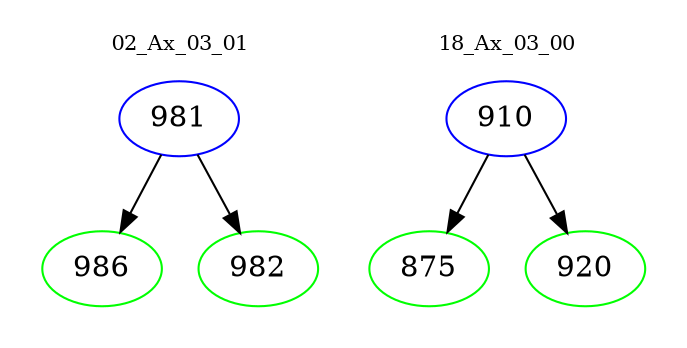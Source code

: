 digraph{
subgraph cluster_0 {
color = white
label = "02_Ax_03_01";
fontsize=10;
T0_981 [label="981", color="blue"]
T0_981 -> T0_986 [color="black"]
T0_986 [label="986", color="green"]
T0_981 -> T0_982 [color="black"]
T0_982 [label="982", color="green"]
}
subgraph cluster_1 {
color = white
label = "18_Ax_03_00";
fontsize=10;
T1_910 [label="910", color="blue"]
T1_910 -> T1_875 [color="black"]
T1_875 [label="875", color="green"]
T1_910 -> T1_920 [color="black"]
T1_920 [label="920", color="green"]
}
}
